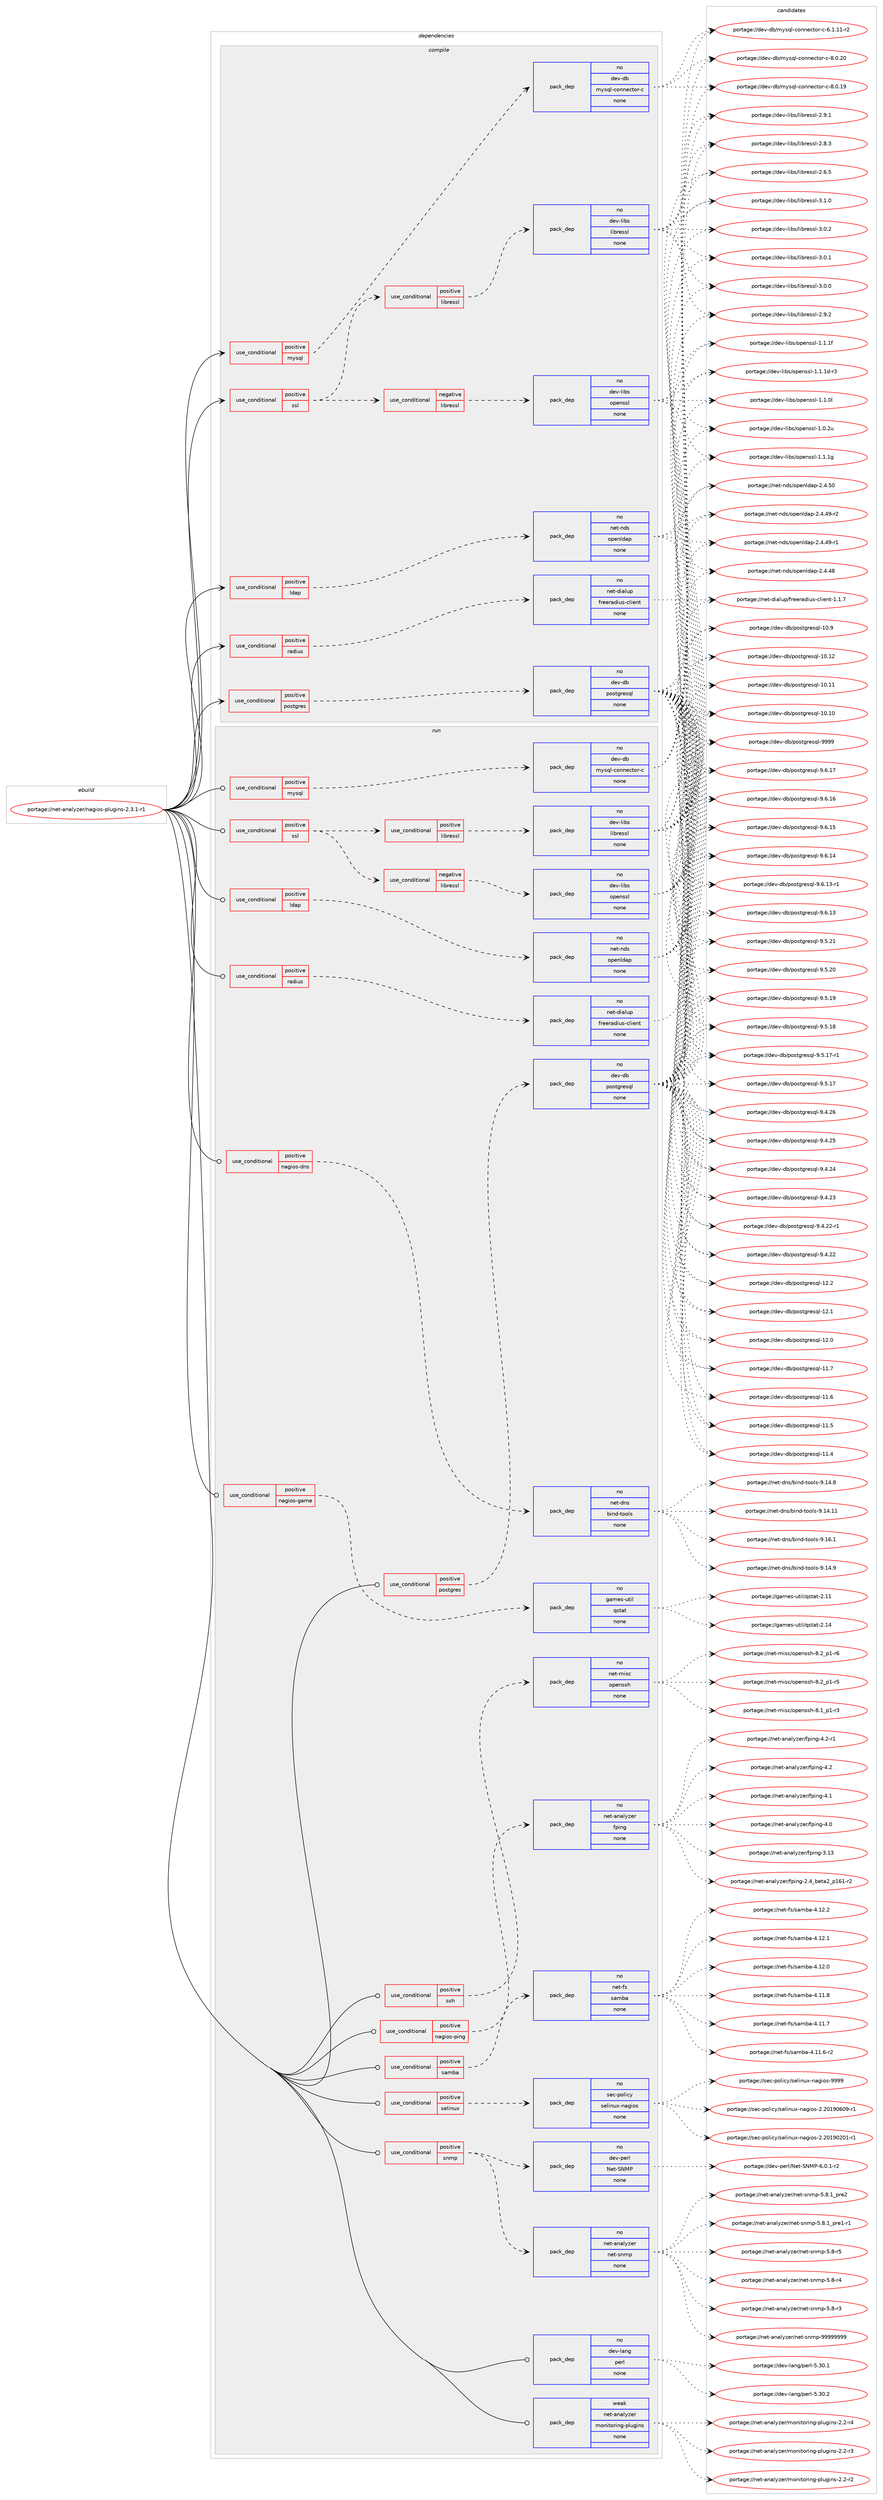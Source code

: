 digraph prolog {

# *************
# Graph options
# *************

newrank=true;
concentrate=true;
compound=true;
graph [rankdir=LR,fontname=Helvetica,fontsize=10,ranksep=1.5];#, ranksep=2.5, nodesep=0.2];
edge  [arrowhead=vee];
node  [fontname=Helvetica,fontsize=10];

# **********
# The ebuild
# **********

subgraph cluster_leftcol {
color=gray;
rank=same;
label=<<i>ebuild</i>>;
id [label="portage://net-analyzer/nagios-plugins-2.3.1-r1", color=red, width=4, href="../net-analyzer/nagios-plugins-2.3.1-r1.svg"];
}

# ****************
# The dependencies
# ****************

subgraph cluster_midcol {
color=gray;
label=<<i>dependencies</i>>;
subgraph cluster_compile {
fillcolor="#eeeeee";
style=filled;
label=<<i>compile</i>>;
subgraph cond1568 {
dependency9592 [label=<<TABLE BORDER="0" CELLBORDER="1" CELLSPACING="0" CELLPADDING="4"><TR><TD ROWSPAN="3" CELLPADDING="10">use_conditional</TD></TR><TR><TD>positive</TD></TR><TR><TD>ldap</TD></TR></TABLE>>, shape=none, color=red];
subgraph pack7906 {
dependency9593 [label=<<TABLE BORDER="0" CELLBORDER="1" CELLSPACING="0" CELLPADDING="4" WIDTH="220"><TR><TD ROWSPAN="6" CELLPADDING="30">pack_dep</TD></TR><TR><TD WIDTH="110">no</TD></TR><TR><TD>net-nds</TD></TR><TR><TD>openldap</TD></TR><TR><TD>none</TD></TR><TR><TD></TD></TR></TABLE>>, shape=none, color=blue];
}
dependency9592:e -> dependency9593:w [weight=20,style="dashed",arrowhead="vee"];
}
id:e -> dependency9592:w [weight=20,style="solid",arrowhead="vee"];
subgraph cond1569 {
dependency9594 [label=<<TABLE BORDER="0" CELLBORDER="1" CELLSPACING="0" CELLPADDING="4"><TR><TD ROWSPAN="3" CELLPADDING="10">use_conditional</TD></TR><TR><TD>positive</TD></TR><TR><TD>mysql</TD></TR></TABLE>>, shape=none, color=red];
subgraph pack7907 {
dependency9595 [label=<<TABLE BORDER="0" CELLBORDER="1" CELLSPACING="0" CELLPADDING="4" WIDTH="220"><TR><TD ROWSPAN="6" CELLPADDING="30">pack_dep</TD></TR><TR><TD WIDTH="110">no</TD></TR><TR><TD>dev-db</TD></TR><TR><TD>mysql-connector-c</TD></TR><TR><TD>none</TD></TR><TR><TD></TD></TR></TABLE>>, shape=none, color=blue];
}
dependency9594:e -> dependency9595:w [weight=20,style="dashed",arrowhead="vee"];
}
id:e -> dependency9594:w [weight=20,style="solid",arrowhead="vee"];
subgraph cond1570 {
dependency9596 [label=<<TABLE BORDER="0" CELLBORDER="1" CELLSPACING="0" CELLPADDING="4"><TR><TD ROWSPAN="3" CELLPADDING="10">use_conditional</TD></TR><TR><TD>positive</TD></TR><TR><TD>postgres</TD></TR></TABLE>>, shape=none, color=red];
subgraph pack7908 {
dependency9597 [label=<<TABLE BORDER="0" CELLBORDER="1" CELLSPACING="0" CELLPADDING="4" WIDTH="220"><TR><TD ROWSPAN="6" CELLPADDING="30">pack_dep</TD></TR><TR><TD WIDTH="110">no</TD></TR><TR><TD>dev-db</TD></TR><TR><TD>postgresql</TD></TR><TR><TD>none</TD></TR><TR><TD></TD></TR></TABLE>>, shape=none, color=blue];
}
dependency9596:e -> dependency9597:w [weight=20,style="dashed",arrowhead="vee"];
}
id:e -> dependency9596:w [weight=20,style="solid",arrowhead="vee"];
subgraph cond1571 {
dependency9598 [label=<<TABLE BORDER="0" CELLBORDER="1" CELLSPACING="0" CELLPADDING="4"><TR><TD ROWSPAN="3" CELLPADDING="10">use_conditional</TD></TR><TR><TD>positive</TD></TR><TR><TD>radius</TD></TR></TABLE>>, shape=none, color=red];
subgraph pack7909 {
dependency9599 [label=<<TABLE BORDER="0" CELLBORDER="1" CELLSPACING="0" CELLPADDING="4" WIDTH="220"><TR><TD ROWSPAN="6" CELLPADDING="30">pack_dep</TD></TR><TR><TD WIDTH="110">no</TD></TR><TR><TD>net-dialup</TD></TR><TR><TD>freeradius-client</TD></TR><TR><TD>none</TD></TR><TR><TD></TD></TR></TABLE>>, shape=none, color=blue];
}
dependency9598:e -> dependency9599:w [weight=20,style="dashed",arrowhead="vee"];
}
id:e -> dependency9598:w [weight=20,style="solid",arrowhead="vee"];
subgraph cond1572 {
dependency9600 [label=<<TABLE BORDER="0" CELLBORDER="1" CELLSPACING="0" CELLPADDING="4"><TR><TD ROWSPAN="3" CELLPADDING="10">use_conditional</TD></TR><TR><TD>positive</TD></TR><TR><TD>ssl</TD></TR></TABLE>>, shape=none, color=red];
subgraph cond1573 {
dependency9601 [label=<<TABLE BORDER="0" CELLBORDER="1" CELLSPACING="0" CELLPADDING="4"><TR><TD ROWSPAN="3" CELLPADDING="10">use_conditional</TD></TR><TR><TD>negative</TD></TR><TR><TD>libressl</TD></TR></TABLE>>, shape=none, color=red];
subgraph pack7910 {
dependency9602 [label=<<TABLE BORDER="0" CELLBORDER="1" CELLSPACING="0" CELLPADDING="4" WIDTH="220"><TR><TD ROWSPAN="6" CELLPADDING="30">pack_dep</TD></TR><TR><TD WIDTH="110">no</TD></TR><TR><TD>dev-libs</TD></TR><TR><TD>openssl</TD></TR><TR><TD>none</TD></TR><TR><TD></TD></TR></TABLE>>, shape=none, color=blue];
}
dependency9601:e -> dependency9602:w [weight=20,style="dashed",arrowhead="vee"];
}
dependency9600:e -> dependency9601:w [weight=20,style="dashed",arrowhead="vee"];
subgraph cond1574 {
dependency9603 [label=<<TABLE BORDER="0" CELLBORDER="1" CELLSPACING="0" CELLPADDING="4"><TR><TD ROWSPAN="3" CELLPADDING="10">use_conditional</TD></TR><TR><TD>positive</TD></TR><TR><TD>libressl</TD></TR></TABLE>>, shape=none, color=red];
subgraph pack7911 {
dependency9604 [label=<<TABLE BORDER="0" CELLBORDER="1" CELLSPACING="0" CELLPADDING="4" WIDTH="220"><TR><TD ROWSPAN="6" CELLPADDING="30">pack_dep</TD></TR><TR><TD WIDTH="110">no</TD></TR><TR><TD>dev-libs</TD></TR><TR><TD>libressl</TD></TR><TR><TD>none</TD></TR><TR><TD></TD></TR></TABLE>>, shape=none, color=blue];
}
dependency9603:e -> dependency9604:w [weight=20,style="dashed",arrowhead="vee"];
}
dependency9600:e -> dependency9603:w [weight=20,style="dashed",arrowhead="vee"];
}
id:e -> dependency9600:w [weight=20,style="solid",arrowhead="vee"];
}
subgraph cluster_compileandrun {
fillcolor="#eeeeee";
style=filled;
label=<<i>compile and run</i>>;
}
subgraph cluster_run {
fillcolor="#eeeeee";
style=filled;
label=<<i>run</i>>;
subgraph cond1575 {
dependency9605 [label=<<TABLE BORDER="0" CELLBORDER="1" CELLSPACING="0" CELLPADDING="4"><TR><TD ROWSPAN="3" CELLPADDING="10">use_conditional</TD></TR><TR><TD>positive</TD></TR><TR><TD>ldap</TD></TR></TABLE>>, shape=none, color=red];
subgraph pack7912 {
dependency9606 [label=<<TABLE BORDER="0" CELLBORDER="1" CELLSPACING="0" CELLPADDING="4" WIDTH="220"><TR><TD ROWSPAN="6" CELLPADDING="30">pack_dep</TD></TR><TR><TD WIDTH="110">no</TD></TR><TR><TD>net-nds</TD></TR><TR><TD>openldap</TD></TR><TR><TD>none</TD></TR><TR><TD></TD></TR></TABLE>>, shape=none, color=blue];
}
dependency9605:e -> dependency9606:w [weight=20,style="dashed",arrowhead="vee"];
}
id:e -> dependency9605:w [weight=20,style="solid",arrowhead="odot"];
subgraph cond1576 {
dependency9607 [label=<<TABLE BORDER="0" CELLBORDER="1" CELLSPACING="0" CELLPADDING="4"><TR><TD ROWSPAN="3" CELLPADDING="10">use_conditional</TD></TR><TR><TD>positive</TD></TR><TR><TD>mysql</TD></TR></TABLE>>, shape=none, color=red];
subgraph pack7913 {
dependency9608 [label=<<TABLE BORDER="0" CELLBORDER="1" CELLSPACING="0" CELLPADDING="4" WIDTH="220"><TR><TD ROWSPAN="6" CELLPADDING="30">pack_dep</TD></TR><TR><TD WIDTH="110">no</TD></TR><TR><TD>dev-db</TD></TR><TR><TD>mysql-connector-c</TD></TR><TR><TD>none</TD></TR><TR><TD></TD></TR></TABLE>>, shape=none, color=blue];
}
dependency9607:e -> dependency9608:w [weight=20,style="dashed",arrowhead="vee"];
}
id:e -> dependency9607:w [weight=20,style="solid",arrowhead="odot"];
subgraph cond1577 {
dependency9609 [label=<<TABLE BORDER="0" CELLBORDER="1" CELLSPACING="0" CELLPADDING="4"><TR><TD ROWSPAN="3" CELLPADDING="10">use_conditional</TD></TR><TR><TD>positive</TD></TR><TR><TD>nagios-dns</TD></TR></TABLE>>, shape=none, color=red];
subgraph pack7914 {
dependency9610 [label=<<TABLE BORDER="0" CELLBORDER="1" CELLSPACING="0" CELLPADDING="4" WIDTH="220"><TR><TD ROWSPAN="6" CELLPADDING="30">pack_dep</TD></TR><TR><TD WIDTH="110">no</TD></TR><TR><TD>net-dns</TD></TR><TR><TD>bind-tools</TD></TR><TR><TD>none</TD></TR><TR><TD></TD></TR></TABLE>>, shape=none, color=blue];
}
dependency9609:e -> dependency9610:w [weight=20,style="dashed",arrowhead="vee"];
}
id:e -> dependency9609:w [weight=20,style="solid",arrowhead="odot"];
subgraph cond1578 {
dependency9611 [label=<<TABLE BORDER="0" CELLBORDER="1" CELLSPACING="0" CELLPADDING="4"><TR><TD ROWSPAN="3" CELLPADDING="10">use_conditional</TD></TR><TR><TD>positive</TD></TR><TR><TD>nagios-game</TD></TR></TABLE>>, shape=none, color=red];
subgraph pack7915 {
dependency9612 [label=<<TABLE BORDER="0" CELLBORDER="1" CELLSPACING="0" CELLPADDING="4" WIDTH="220"><TR><TD ROWSPAN="6" CELLPADDING="30">pack_dep</TD></TR><TR><TD WIDTH="110">no</TD></TR><TR><TD>games-util</TD></TR><TR><TD>qstat</TD></TR><TR><TD>none</TD></TR><TR><TD></TD></TR></TABLE>>, shape=none, color=blue];
}
dependency9611:e -> dependency9612:w [weight=20,style="dashed",arrowhead="vee"];
}
id:e -> dependency9611:w [weight=20,style="solid",arrowhead="odot"];
subgraph cond1579 {
dependency9613 [label=<<TABLE BORDER="0" CELLBORDER="1" CELLSPACING="0" CELLPADDING="4"><TR><TD ROWSPAN="3" CELLPADDING="10">use_conditional</TD></TR><TR><TD>positive</TD></TR><TR><TD>nagios-ping</TD></TR></TABLE>>, shape=none, color=red];
subgraph pack7916 {
dependency9614 [label=<<TABLE BORDER="0" CELLBORDER="1" CELLSPACING="0" CELLPADDING="4" WIDTH="220"><TR><TD ROWSPAN="6" CELLPADDING="30">pack_dep</TD></TR><TR><TD WIDTH="110">no</TD></TR><TR><TD>net-analyzer</TD></TR><TR><TD>fping</TD></TR><TR><TD>none</TD></TR><TR><TD></TD></TR></TABLE>>, shape=none, color=blue];
}
dependency9613:e -> dependency9614:w [weight=20,style="dashed",arrowhead="vee"];
}
id:e -> dependency9613:w [weight=20,style="solid",arrowhead="odot"];
subgraph cond1580 {
dependency9615 [label=<<TABLE BORDER="0" CELLBORDER="1" CELLSPACING="0" CELLPADDING="4"><TR><TD ROWSPAN="3" CELLPADDING="10">use_conditional</TD></TR><TR><TD>positive</TD></TR><TR><TD>postgres</TD></TR></TABLE>>, shape=none, color=red];
subgraph pack7917 {
dependency9616 [label=<<TABLE BORDER="0" CELLBORDER="1" CELLSPACING="0" CELLPADDING="4" WIDTH="220"><TR><TD ROWSPAN="6" CELLPADDING="30">pack_dep</TD></TR><TR><TD WIDTH="110">no</TD></TR><TR><TD>dev-db</TD></TR><TR><TD>postgresql</TD></TR><TR><TD>none</TD></TR><TR><TD></TD></TR></TABLE>>, shape=none, color=blue];
}
dependency9615:e -> dependency9616:w [weight=20,style="dashed",arrowhead="vee"];
}
id:e -> dependency9615:w [weight=20,style="solid",arrowhead="odot"];
subgraph cond1581 {
dependency9617 [label=<<TABLE BORDER="0" CELLBORDER="1" CELLSPACING="0" CELLPADDING="4"><TR><TD ROWSPAN="3" CELLPADDING="10">use_conditional</TD></TR><TR><TD>positive</TD></TR><TR><TD>radius</TD></TR></TABLE>>, shape=none, color=red];
subgraph pack7918 {
dependency9618 [label=<<TABLE BORDER="0" CELLBORDER="1" CELLSPACING="0" CELLPADDING="4" WIDTH="220"><TR><TD ROWSPAN="6" CELLPADDING="30">pack_dep</TD></TR><TR><TD WIDTH="110">no</TD></TR><TR><TD>net-dialup</TD></TR><TR><TD>freeradius-client</TD></TR><TR><TD>none</TD></TR><TR><TD></TD></TR></TABLE>>, shape=none, color=blue];
}
dependency9617:e -> dependency9618:w [weight=20,style="dashed",arrowhead="vee"];
}
id:e -> dependency9617:w [weight=20,style="solid",arrowhead="odot"];
subgraph cond1582 {
dependency9619 [label=<<TABLE BORDER="0" CELLBORDER="1" CELLSPACING="0" CELLPADDING="4"><TR><TD ROWSPAN="3" CELLPADDING="10">use_conditional</TD></TR><TR><TD>positive</TD></TR><TR><TD>samba</TD></TR></TABLE>>, shape=none, color=red];
subgraph pack7919 {
dependency9620 [label=<<TABLE BORDER="0" CELLBORDER="1" CELLSPACING="0" CELLPADDING="4" WIDTH="220"><TR><TD ROWSPAN="6" CELLPADDING="30">pack_dep</TD></TR><TR><TD WIDTH="110">no</TD></TR><TR><TD>net-fs</TD></TR><TR><TD>samba</TD></TR><TR><TD>none</TD></TR><TR><TD></TD></TR></TABLE>>, shape=none, color=blue];
}
dependency9619:e -> dependency9620:w [weight=20,style="dashed",arrowhead="vee"];
}
id:e -> dependency9619:w [weight=20,style="solid",arrowhead="odot"];
subgraph cond1583 {
dependency9621 [label=<<TABLE BORDER="0" CELLBORDER="1" CELLSPACING="0" CELLPADDING="4"><TR><TD ROWSPAN="3" CELLPADDING="10">use_conditional</TD></TR><TR><TD>positive</TD></TR><TR><TD>selinux</TD></TR></TABLE>>, shape=none, color=red];
subgraph pack7920 {
dependency9622 [label=<<TABLE BORDER="0" CELLBORDER="1" CELLSPACING="0" CELLPADDING="4" WIDTH="220"><TR><TD ROWSPAN="6" CELLPADDING="30">pack_dep</TD></TR><TR><TD WIDTH="110">no</TD></TR><TR><TD>sec-policy</TD></TR><TR><TD>selinux-nagios</TD></TR><TR><TD>none</TD></TR><TR><TD></TD></TR></TABLE>>, shape=none, color=blue];
}
dependency9621:e -> dependency9622:w [weight=20,style="dashed",arrowhead="vee"];
}
id:e -> dependency9621:w [weight=20,style="solid",arrowhead="odot"];
subgraph cond1584 {
dependency9623 [label=<<TABLE BORDER="0" CELLBORDER="1" CELLSPACING="0" CELLPADDING="4"><TR><TD ROWSPAN="3" CELLPADDING="10">use_conditional</TD></TR><TR><TD>positive</TD></TR><TR><TD>snmp</TD></TR></TABLE>>, shape=none, color=red];
subgraph pack7921 {
dependency9624 [label=<<TABLE BORDER="0" CELLBORDER="1" CELLSPACING="0" CELLPADDING="4" WIDTH="220"><TR><TD ROWSPAN="6" CELLPADDING="30">pack_dep</TD></TR><TR><TD WIDTH="110">no</TD></TR><TR><TD>dev-perl</TD></TR><TR><TD>Net-SNMP</TD></TR><TR><TD>none</TD></TR><TR><TD></TD></TR></TABLE>>, shape=none, color=blue];
}
dependency9623:e -> dependency9624:w [weight=20,style="dashed",arrowhead="vee"];
subgraph pack7922 {
dependency9625 [label=<<TABLE BORDER="0" CELLBORDER="1" CELLSPACING="0" CELLPADDING="4" WIDTH="220"><TR><TD ROWSPAN="6" CELLPADDING="30">pack_dep</TD></TR><TR><TD WIDTH="110">no</TD></TR><TR><TD>net-analyzer</TD></TR><TR><TD>net-snmp</TD></TR><TR><TD>none</TD></TR><TR><TD></TD></TR></TABLE>>, shape=none, color=blue];
}
dependency9623:e -> dependency9625:w [weight=20,style="dashed",arrowhead="vee"];
}
id:e -> dependency9623:w [weight=20,style="solid",arrowhead="odot"];
subgraph cond1585 {
dependency9626 [label=<<TABLE BORDER="0" CELLBORDER="1" CELLSPACING="0" CELLPADDING="4"><TR><TD ROWSPAN="3" CELLPADDING="10">use_conditional</TD></TR><TR><TD>positive</TD></TR><TR><TD>ssh</TD></TR></TABLE>>, shape=none, color=red];
subgraph pack7923 {
dependency9627 [label=<<TABLE BORDER="0" CELLBORDER="1" CELLSPACING="0" CELLPADDING="4" WIDTH="220"><TR><TD ROWSPAN="6" CELLPADDING="30">pack_dep</TD></TR><TR><TD WIDTH="110">no</TD></TR><TR><TD>net-misc</TD></TR><TR><TD>openssh</TD></TR><TR><TD>none</TD></TR><TR><TD></TD></TR></TABLE>>, shape=none, color=blue];
}
dependency9626:e -> dependency9627:w [weight=20,style="dashed",arrowhead="vee"];
}
id:e -> dependency9626:w [weight=20,style="solid",arrowhead="odot"];
subgraph cond1586 {
dependency9628 [label=<<TABLE BORDER="0" CELLBORDER="1" CELLSPACING="0" CELLPADDING="4"><TR><TD ROWSPAN="3" CELLPADDING="10">use_conditional</TD></TR><TR><TD>positive</TD></TR><TR><TD>ssl</TD></TR></TABLE>>, shape=none, color=red];
subgraph cond1587 {
dependency9629 [label=<<TABLE BORDER="0" CELLBORDER="1" CELLSPACING="0" CELLPADDING="4"><TR><TD ROWSPAN="3" CELLPADDING="10">use_conditional</TD></TR><TR><TD>negative</TD></TR><TR><TD>libressl</TD></TR></TABLE>>, shape=none, color=red];
subgraph pack7924 {
dependency9630 [label=<<TABLE BORDER="0" CELLBORDER="1" CELLSPACING="0" CELLPADDING="4" WIDTH="220"><TR><TD ROWSPAN="6" CELLPADDING="30">pack_dep</TD></TR><TR><TD WIDTH="110">no</TD></TR><TR><TD>dev-libs</TD></TR><TR><TD>openssl</TD></TR><TR><TD>none</TD></TR><TR><TD></TD></TR></TABLE>>, shape=none, color=blue];
}
dependency9629:e -> dependency9630:w [weight=20,style="dashed",arrowhead="vee"];
}
dependency9628:e -> dependency9629:w [weight=20,style="dashed",arrowhead="vee"];
subgraph cond1588 {
dependency9631 [label=<<TABLE BORDER="0" CELLBORDER="1" CELLSPACING="0" CELLPADDING="4"><TR><TD ROWSPAN="3" CELLPADDING="10">use_conditional</TD></TR><TR><TD>positive</TD></TR><TR><TD>libressl</TD></TR></TABLE>>, shape=none, color=red];
subgraph pack7925 {
dependency9632 [label=<<TABLE BORDER="0" CELLBORDER="1" CELLSPACING="0" CELLPADDING="4" WIDTH="220"><TR><TD ROWSPAN="6" CELLPADDING="30">pack_dep</TD></TR><TR><TD WIDTH="110">no</TD></TR><TR><TD>dev-libs</TD></TR><TR><TD>libressl</TD></TR><TR><TD>none</TD></TR><TR><TD></TD></TR></TABLE>>, shape=none, color=blue];
}
dependency9631:e -> dependency9632:w [weight=20,style="dashed",arrowhead="vee"];
}
dependency9628:e -> dependency9631:w [weight=20,style="dashed",arrowhead="vee"];
}
id:e -> dependency9628:w [weight=20,style="solid",arrowhead="odot"];
subgraph pack7926 {
dependency9633 [label=<<TABLE BORDER="0" CELLBORDER="1" CELLSPACING="0" CELLPADDING="4" WIDTH="220"><TR><TD ROWSPAN="6" CELLPADDING="30">pack_dep</TD></TR><TR><TD WIDTH="110">no</TD></TR><TR><TD>dev-lang</TD></TR><TR><TD>perl</TD></TR><TR><TD>none</TD></TR><TR><TD></TD></TR></TABLE>>, shape=none, color=blue];
}
id:e -> dependency9633:w [weight=20,style="solid",arrowhead="odot"];
subgraph pack7927 {
dependency9634 [label=<<TABLE BORDER="0" CELLBORDER="1" CELLSPACING="0" CELLPADDING="4" WIDTH="220"><TR><TD ROWSPAN="6" CELLPADDING="30">pack_dep</TD></TR><TR><TD WIDTH="110">weak</TD></TR><TR><TD>net-analyzer</TD></TR><TR><TD>monitoring-plugins</TD></TR><TR><TD>none</TD></TR><TR><TD></TD></TR></TABLE>>, shape=none, color=blue];
}
id:e -> dependency9634:w [weight=20,style="solid",arrowhead="odot"];
}
}

# **************
# The candidates
# **************

subgraph cluster_choices {
rank=same;
color=gray;
label=<<i>candidates</i>>;

subgraph choice7906 {
color=black;
nodesep=1;
choice11010111645110100115471111121011101081009711245504652465348 [label="portage://net-nds/openldap-2.4.50", color=red, width=4,href="../net-nds/openldap-2.4.50.svg"];
choice110101116451101001154711111210111010810097112455046524652574511450 [label="portage://net-nds/openldap-2.4.49-r2", color=red, width=4,href="../net-nds/openldap-2.4.49-r2.svg"];
choice110101116451101001154711111210111010810097112455046524652574511449 [label="portage://net-nds/openldap-2.4.49-r1", color=red, width=4,href="../net-nds/openldap-2.4.49-r1.svg"];
choice11010111645110100115471111121011101081009711245504652465256 [label="portage://net-nds/openldap-2.4.48", color=red, width=4,href="../net-nds/openldap-2.4.48.svg"];
dependency9593:e -> choice11010111645110100115471111121011101081009711245504652465348:w [style=dotted,weight="100"];
dependency9593:e -> choice110101116451101001154711111210111010810097112455046524652574511450:w [style=dotted,weight="100"];
dependency9593:e -> choice110101116451101001154711111210111010810097112455046524652574511449:w [style=dotted,weight="100"];
dependency9593:e -> choice11010111645110100115471111121011101081009711245504652465256:w [style=dotted,weight="100"];
}
subgraph choice7907 {
color=black;
nodesep=1;
choice100101118451009847109121115113108459911111011010199116111114459945564648465048 [label="portage://dev-db/mysql-connector-c-8.0.20", color=red, width=4,href="../dev-db/mysql-connector-c-8.0.20.svg"];
choice100101118451009847109121115113108459911111011010199116111114459945564648464957 [label="portage://dev-db/mysql-connector-c-8.0.19", color=red, width=4,href="../dev-db/mysql-connector-c-8.0.19.svg"];
choice1001011184510098471091211151131084599111110110101991161111144599455446494649494511450 [label="portage://dev-db/mysql-connector-c-6.1.11-r2", color=red, width=4,href="../dev-db/mysql-connector-c-6.1.11-r2.svg"];
dependency9595:e -> choice100101118451009847109121115113108459911111011010199116111114459945564648465048:w [style=dotted,weight="100"];
dependency9595:e -> choice100101118451009847109121115113108459911111011010199116111114459945564648464957:w [style=dotted,weight="100"];
dependency9595:e -> choice1001011184510098471091211151131084599111110110101991161111144599455446494649494511450:w [style=dotted,weight="100"];
}
subgraph choice7908 {
color=black;
nodesep=1;
choice1001011184510098471121111151161031141011151131084557575757 [label="portage://dev-db/postgresql-9999", color=red, width=4,href="../dev-db/postgresql-9999.svg"];
choice10010111845100984711211111511610311410111511310845574654464955 [label="portage://dev-db/postgresql-9.6.17", color=red, width=4,href="../dev-db/postgresql-9.6.17.svg"];
choice10010111845100984711211111511610311410111511310845574654464954 [label="portage://dev-db/postgresql-9.6.16", color=red, width=4,href="../dev-db/postgresql-9.6.16.svg"];
choice10010111845100984711211111511610311410111511310845574654464953 [label="portage://dev-db/postgresql-9.6.15", color=red, width=4,href="../dev-db/postgresql-9.6.15.svg"];
choice10010111845100984711211111511610311410111511310845574654464952 [label="portage://dev-db/postgresql-9.6.14", color=red, width=4,href="../dev-db/postgresql-9.6.14.svg"];
choice100101118451009847112111115116103114101115113108455746544649514511449 [label="portage://dev-db/postgresql-9.6.13-r1", color=red, width=4,href="../dev-db/postgresql-9.6.13-r1.svg"];
choice10010111845100984711211111511610311410111511310845574654464951 [label="portage://dev-db/postgresql-9.6.13", color=red, width=4,href="../dev-db/postgresql-9.6.13.svg"];
choice10010111845100984711211111511610311410111511310845574653465049 [label="portage://dev-db/postgresql-9.5.21", color=red, width=4,href="../dev-db/postgresql-9.5.21.svg"];
choice10010111845100984711211111511610311410111511310845574653465048 [label="portage://dev-db/postgresql-9.5.20", color=red, width=4,href="../dev-db/postgresql-9.5.20.svg"];
choice10010111845100984711211111511610311410111511310845574653464957 [label="portage://dev-db/postgresql-9.5.19", color=red, width=4,href="../dev-db/postgresql-9.5.19.svg"];
choice10010111845100984711211111511610311410111511310845574653464956 [label="portage://dev-db/postgresql-9.5.18", color=red, width=4,href="../dev-db/postgresql-9.5.18.svg"];
choice100101118451009847112111115116103114101115113108455746534649554511449 [label="portage://dev-db/postgresql-9.5.17-r1", color=red, width=4,href="../dev-db/postgresql-9.5.17-r1.svg"];
choice10010111845100984711211111511610311410111511310845574653464955 [label="portage://dev-db/postgresql-9.5.17", color=red, width=4,href="../dev-db/postgresql-9.5.17.svg"];
choice10010111845100984711211111511610311410111511310845574652465054 [label="portage://dev-db/postgresql-9.4.26", color=red, width=4,href="../dev-db/postgresql-9.4.26.svg"];
choice10010111845100984711211111511610311410111511310845574652465053 [label="portage://dev-db/postgresql-9.4.25", color=red, width=4,href="../dev-db/postgresql-9.4.25.svg"];
choice10010111845100984711211111511610311410111511310845574652465052 [label="portage://dev-db/postgresql-9.4.24", color=red, width=4,href="../dev-db/postgresql-9.4.24.svg"];
choice10010111845100984711211111511610311410111511310845574652465051 [label="portage://dev-db/postgresql-9.4.23", color=red, width=4,href="../dev-db/postgresql-9.4.23.svg"];
choice100101118451009847112111115116103114101115113108455746524650504511449 [label="portage://dev-db/postgresql-9.4.22-r1", color=red, width=4,href="../dev-db/postgresql-9.4.22-r1.svg"];
choice10010111845100984711211111511610311410111511310845574652465050 [label="portage://dev-db/postgresql-9.4.22", color=red, width=4,href="../dev-db/postgresql-9.4.22.svg"];
choice1001011184510098471121111151161031141011151131084549504650 [label="portage://dev-db/postgresql-12.2", color=red, width=4,href="../dev-db/postgresql-12.2.svg"];
choice1001011184510098471121111151161031141011151131084549504649 [label="portage://dev-db/postgresql-12.1", color=red, width=4,href="../dev-db/postgresql-12.1.svg"];
choice1001011184510098471121111151161031141011151131084549504648 [label="portage://dev-db/postgresql-12.0", color=red, width=4,href="../dev-db/postgresql-12.0.svg"];
choice1001011184510098471121111151161031141011151131084549494655 [label="portage://dev-db/postgresql-11.7", color=red, width=4,href="../dev-db/postgresql-11.7.svg"];
choice1001011184510098471121111151161031141011151131084549494654 [label="portage://dev-db/postgresql-11.6", color=red, width=4,href="../dev-db/postgresql-11.6.svg"];
choice1001011184510098471121111151161031141011151131084549494653 [label="portage://dev-db/postgresql-11.5", color=red, width=4,href="../dev-db/postgresql-11.5.svg"];
choice1001011184510098471121111151161031141011151131084549494652 [label="portage://dev-db/postgresql-11.4", color=red, width=4,href="../dev-db/postgresql-11.4.svg"];
choice1001011184510098471121111151161031141011151131084549484657 [label="portage://dev-db/postgresql-10.9", color=red, width=4,href="../dev-db/postgresql-10.9.svg"];
choice100101118451009847112111115116103114101115113108454948464950 [label="portage://dev-db/postgresql-10.12", color=red, width=4,href="../dev-db/postgresql-10.12.svg"];
choice100101118451009847112111115116103114101115113108454948464949 [label="portage://dev-db/postgresql-10.11", color=red, width=4,href="../dev-db/postgresql-10.11.svg"];
choice100101118451009847112111115116103114101115113108454948464948 [label="portage://dev-db/postgresql-10.10", color=red, width=4,href="../dev-db/postgresql-10.10.svg"];
dependency9597:e -> choice1001011184510098471121111151161031141011151131084557575757:w [style=dotted,weight="100"];
dependency9597:e -> choice10010111845100984711211111511610311410111511310845574654464955:w [style=dotted,weight="100"];
dependency9597:e -> choice10010111845100984711211111511610311410111511310845574654464954:w [style=dotted,weight="100"];
dependency9597:e -> choice10010111845100984711211111511610311410111511310845574654464953:w [style=dotted,weight="100"];
dependency9597:e -> choice10010111845100984711211111511610311410111511310845574654464952:w [style=dotted,weight="100"];
dependency9597:e -> choice100101118451009847112111115116103114101115113108455746544649514511449:w [style=dotted,weight="100"];
dependency9597:e -> choice10010111845100984711211111511610311410111511310845574654464951:w [style=dotted,weight="100"];
dependency9597:e -> choice10010111845100984711211111511610311410111511310845574653465049:w [style=dotted,weight="100"];
dependency9597:e -> choice10010111845100984711211111511610311410111511310845574653465048:w [style=dotted,weight="100"];
dependency9597:e -> choice10010111845100984711211111511610311410111511310845574653464957:w [style=dotted,weight="100"];
dependency9597:e -> choice10010111845100984711211111511610311410111511310845574653464956:w [style=dotted,weight="100"];
dependency9597:e -> choice100101118451009847112111115116103114101115113108455746534649554511449:w [style=dotted,weight="100"];
dependency9597:e -> choice10010111845100984711211111511610311410111511310845574653464955:w [style=dotted,weight="100"];
dependency9597:e -> choice10010111845100984711211111511610311410111511310845574652465054:w [style=dotted,weight="100"];
dependency9597:e -> choice10010111845100984711211111511610311410111511310845574652465053:w [style=dotted,weight="100"];
dependency9597:e -> choice10010111845100984711211111511610311410111511310845574652465052:w [style=dotted,weight="100"];
dependency9597:e -> choice10010111845100984711211111511610311410111511310845574652465051:w [style=dotted,weight="100"];
dependency9597:e -> choice100101118451009847112111115116103114101115113108455746524650504511449:w [style=dotted,weight="100"];
dependency9597:e -> choice10010111845100984711211111511610311410111511310845574652465050:w [style=dotted,weight="100"];
dependency9597:e -> choice1001011184510098471121111151161031141011151131084549504650:w [style=dotted,weight="100"];
dependency9597:e -> choice1001011184510098471121111151161031141011151131084549504649:w [style=dotted,weight="100"];
dependency9597:e -> choice1001011184510098471121111151161031141011151131084549504648:w [style=dotted,weight="100"];
dependency9597:e -> choice1001011184510098471121111151161031141011151131084549494655:w [style=dotted,weight="100"];
dependency9597:e -> choice1001011184510098471121111151161031141011151131084549494654:w [style=dotted,weight="100"];
dependency9597:e -> choice1001011184510098471121111151161031141011151131084549494653:w [style=dotted,weight="100"];
dependency9597:e -> choice1001011184510098471121111151161031141011151131084549494652:w [style=dotted,weight="100"];
dependency9597:e -> choice1001011184510098471121111151161031141011151131084549484657:w [style=dotted,weight="100"];
dependency9597:e -> choice100101118451009847112111115116103114101115113108454948464950:w [style=dotted,weight="100"];
dependency9597:e -> choice100101118451009847112111115116103114101115113108454948464949:w [style=dotted,weight="100"];
dependency9597:e -> choice100101118451009847112111115116103114101115113108454948464948:w [style=dotted,weight="100"];
}
subgraph choice7909 {
color=black;
nodesep=1;
choice110101116451001059710811711247102114101101114971001051171154599108105101110116454946494655 [label="portage://net-dialup/freeradius-client-1.1.7", color=red, width=4,href="../net-dialup/freeradius-client-1.1.7.svg"];
dependency9599:e -> choice110101116451001059710811711247102114101101114971001051171154599108105101110116454946494655:w [style=dotted,weight="100"];
}
subgraph choice7910 {
color=black;
nodesep=1;
choice100101118451081059811547111112101110115115108454946494649103 [label="portage://dev-libs/openssl-1.1.1g", color=red, width=4,href="../dev-libs/openssl-1.1.1g.svg"];
choice100101118451081059811547111112101110115115108454946494649102 [label="portage://dev-libs/openssl-1.1.1f", color=red, width=4,href="../dev-libs/openssl-1.1.1f.svg"];
choice1001011184510810598115471111121011101151151084549464946491004511451 [label="portage://dev-libs/openssl-1.1.1d-r3", color=red, width=4,href="../dev-libs/openssl-1.1.1d-r3.svg"];
choice100101118451081059811547111112101110115115108454946494648108 [label="portage://dev-libs/openssl-1.1.0l", color=red, width=4,href="../dev-libs/openssl-1.1.0l.svg"];
choice100101118451081059811547111112101110115115108454946484650117 [label="portage://dev-libs/openssl-1.0.2u", color=red, width=4,href="../dev-libs/openssl-1.0.2u.svg"];
dependency9602:e -> choice100101118451081059811547111112101110115115108454946494649103:w [style=dotted,weight="100"];
dependency9602:e -> choice100101118451081059811547111112101110115115108454946494649102:w [style=dotted,weight="100"];
dependency9602:e -> choice1001011184510810598115471111121011101151151084549464946491004511451:w [style=dotted,weight="100"];
dependency9602:e -> choice100101118451081059811547111112101110115115108454946494648108:w [style=dotted,weight="100"];
dependency9602:e -> choice100101118451081059811547111112101110115115108454946484650117:w [style=dotted,weight="100"];
}
subgraph choice7911 {
color=black;
nodesep=1;
choice10010111845108105981154710810598114101115115108455146494648 [label="portage://dev-libs/libressl-3.1.0", color=red, width=4,href="../dev-libs/libressl-3.1.0.svg"];
choice10010111845108105981154710810598114101115115108455146484650 [label="portage://dev-libs/libressl-3.0.2", color=red, width=4,href="../dev-libs/libressl-3.0.2.svg"];
choice10010111845108105981154710810598114101115115108455146484649 [label="portage://dev-libs/libressl-3.0.1", color=red, width=4,href="../dev-libs/libressl-3.0.1.svg"];
choice10010111845108105981154710810598114101115115108455146484648 [label="portage://dev-libs/libressl-3.0.0", color=red, width=4,href="../dev-libs/libressl-3.0.0.svg"];
choice10010111845108105981154710810598114101115115108455046574650 [label="portage://dev-libs/libressl-2.9.2", color=red, width=4,href="../dev-libs/libressl-2.9.2.svg"];
choice10010111845108105981154710810598114101115115108455046574649 [label="portage://dev-libs/libressl-2.9.1", color=red, width=4,href="../dev-libs/libressl-2.9.1.svg"];
choice10010111845108105981154710810598114101115115108455046564651 [label="portage://dev-libs/libressl-2.8.3", color=red, width=4,href="../dev-libs/libressl-2.8.3.svg"];
choice10010111845108105981154710810598114101115115108455046544653 [label="portage://dev-libs/libressl-2.6.5", color=red, width=4,href="../dev-libs/libressl-2.6.5.svg"];
dependency9604:e -> choice10010111845108105981154710810598114101115115108455146494648:w [style=dotted,weight="100"];
dependency9604:e -> choice10010111845108105981154710810598114101115115108455146484650:w [style=dotted,weight="100"];
dependency9604:e -> choice10010111845108105981154710810598114101115115108455146484649:w [style=dotted,weight="100"];
dependency9604:e -> choice10010111845108105981154710810598114101115115108455146484648:w [style=dotted,weight="100"];
dependency9604:e -> choice10010111845108105981154710810598114101115115108455046574650:w [style=dotted,weight="100"];
dependency9604:e -> choice10010111845108105981154710810598114101115115108455046574649:w [style=dotted,weight="100"];
dependency9604:e -> choice10010111845108105981154710810598114101115115108455046564651:w [style=dotted,weight="100"];
dependency9604:e -> choice10010111845108105981154710810598114101115115108455046544653:w [style=dotted,weight="100"];
}
subgraph choice7912 {
color=black;
nodesep=1;
choice11010111645110100115471111121011101081009711245504652465348 [label="portage://net-nds/openldap-2.4.50", color=red, width=4,href="../net-nds/openldap-2.4.50.svg"];
choice110101116451101001154711111210111010810097112455046524652574511450 [label="portage://net-nds/openldap-2.4.49-r2", color=red, width=4,href="../net-nds/openldap-2.4.49-r2.svg"];
choice110101116451101001154711111210111010810097112455046524652574511449 [label="portage://net-nds/openldap-2.4.49-r1", color=red, width=4,href="../net-nds/openldap-2.4.49-r1.svg"];
choice11010111645110100115471111121011101081009711245504652465256 [label="portage://net-nds/openldap-2.4.48", color=red, width=4,href="../net-nds/openldap-2.4.48.svg"];
dependency9606:e -> choice11010111645110100115471111121011101081009711245504652465348:w [style=dotted,weight="100"];
dependency9606:e -> choice110101116451101001154711111210111010810097112455046524652574511450:w [style=dotted,weight="100"];
dependency9606:e -> choice110101116451101001154711111210111010810097112455046524652574511449:w [style=dotted,weight="100"];
dependency9606:e -> choice11010111645110100115471111121011101081009711245504652465256:w [style=dotted,weight="100"];
}
subgraph choice7913 {
color=black;
nodesep=1;
choice100101118451009847109121115113108459911111011010199116111114459945564648465048 [label="portage://dev-db/mysql-connector-c-8.0.20", color=red, width=4,href="../dev-db/mysql-connector-c-8.0.20.svg"];
choice100101118451009847109121115113108459911111011010199116111114459945564648464957 [label="portage://dev-db/mysql-connector-c-8.0.19", color=red, width=4,href="../dev-db/mysql-connector-c-8.0.19.svg"];
choice1001011184510098471091211151131084599111110110101991161111144599455446494649494511450 [label="portage://dev-db/mysql-connector-c-6.1.11-r2", color=red, width=4,href="../dev-db/mysql-connector-c-6.1.11-r2.svg"];
dependency9608:e -> choice100101118451009847109121115113108459911111011010199116111114459945564648465048:w [style=dotted,weight="100"];
dependency9608:e -> choice100101118451009847109121115113108459911111011010199116111114459945564648464957:w [style=dotted,weight="100"];
dependency9608:e -> choice1001011184510098471091211151131084599111110110101991161111144599455446494649494511450:w [style=dotted,weight="100"];
}
subgraph choice7914 {
color=black;
nodesep=1;
choice1101011164510011011547981051101004511611111110811545574649544649 [label="portage://net-dns/bind-tools-9.16.1", color=red, width=4,href="../net-dns/bind-tools-9.16.1.svg"];
choice1101011164510011011547981051101004511611111110811545574649524657 [label="portage://net-dns/bind-tools-9.14.9", color=red, width=4,href="../net-dns/bind-tools-9.14.9.svg"];
choice1101011164510011011547981051101004511611111110811545574649524656 [label="portage://net-dns/bind-tools-9.14.8", color=red, width=4,href="../net-dns/bind-tools-9.14.8.svg"];
choice110101116451001101154798105110100451161111111081154557464952464949 [label="portage://net-dns/bind-tools-9.14.11", color=red, width=4,href="../net-dns/bind-tools-9.14.11.svg"];
dependency9610:e -> choice1101011164510011011547981051101004511611111110811545574649544649:w [style=dotted,weight="100"];
dependency9610:e -> choice1101011164510011011547981051101004511611111110811545574649524657:w [style=dotted,weight="100"];
dependency9610:e -> choice1101011164510011011547981051101004511611111110811545574649524656:w [style=dotted,weight="100"];
dependency9610:e -> choice110101116451001101154798105110100451161111111081154557464952464949:w [style=dotted,weight="100"];
}
subgraph choice7915 {
color=black;
nodesep=1;
choice103971091011154511711610510847113115116971164550464952 [label="portage://games-util/qstat-2.14", color=red, width=4,href="../games-util/qstat-2.14.svg"];
choice103971091011154511711610510847113115116971164550464949 [label="portage://games-util/qstat-2.11", color=red, width=4,href="../games-util/qstat-2.11.svg"];
dependency9612:e -> choice103971091011154511711610510847113115116971164550464952:w [style=dotted,weight="100"];
dependency9612:e -> choice103971091011154511711610510847113115116971164550464949:w [style=dotted,weight="100"];
}
subgraph choice7916 {
color=black;
nodesep=1;
choice11010111645971109710812112210111447102112105110103455246504511449 [label="portage://net-analyzer/fping-4.2-r1", color=red, width=4,href="../net-analyzer/fping-4.2-r1.svg"];
choice1101011164597110971081211221011144710211210511010345524650 [label="portage://net-analyzer/fping-4.2", color=red, width=4,href="../net-analyzer/fping-4.2.svg"];
choice1101011164597110971081211221011144710211210511010345524649 [label="portage://net-analyzer/fping-4.1", color=red, width=4,href="../net-analyzer/fping-4.1.svg"];
choice1101011164597110971081211221011144710211210511010345524648 [label="portage://net-analyzer/fping-4.0", color=red, width=4,href="../net-analyzer/fping-4.0.svg"];
choice110101116459711097108121122101114471021121051101034551464951 [label="portage://net-analyzer/fping-3.13", color=red, width=4,href="../net-analyzer/fping-3.13.svg"];
choice110101116459711097108121122101114471021121051101034550465295981011169750951124954494511450 [label="portage://net-analyzer/fping-2.4_beta2_p161-r2", color=red, width=4,href="../net-analyzer/fping-2.4_beta2_p161-r2.svg"];
dependency9614:e -> choice11010111645971109710812112210111447102112105110103455246504511449:w [style=dotted,weight="100"];
dependency9614:e -> choice1101011164597110971081211221011144710211210511010345524650:w [style=dotted,weight="100"];
dependency9614:e -> choice1101011164597110971081211221011144710211210511010345524649:w [style=dotted,weight="100"];
dependency9614:e -> choice1101011164597110971081211221011144710211210511010345524648:w [style=dotted,weight="100"];
dependency9614:e -> choice110101116459711097108121122101114471021121051101034551464951:w [style=dotted,weight="100"];
dependency9614:e -> choice110101116459711097108121122101114471021121051101034550465295981011169750951124954494511450:w [style=dotted,weight="100"];
}
subgraph choice7917 {
color=black;
nodesep=1;
choice1001011184510098471121111151161031141011151131084557575757 [label="portage://dev-db/postgresql-9999", color=red, width=4,href="../dev-db/postgresql-9999.svg"];
choice10010111845100984711211111511610311410111511310845574654464955 [label="portage://dev-db/postgresql-9.6.17", color=red, width=4,href="../dev-db/postgresql-9.6.17.svg"];
choice10010111845100984711211111511610311410111511310845574654464954 [label="portage://dev-db/postgresql-9.6.16", color=red, width=4,href="../dev-db/postgresql-9.6.16.svg"];
choice10010111845100984711211111511610311410111511310845574654464953 [label="portage://dev-db/postgresql-9.6.15", color=red, width=4,href="../dev-db/postgresql-9.6.15.svg"];
choice10010111845100984711211111511610311410111511310845574654464952 [label="portage://dev-db/postgresql-9.6.14", color=red, width=4,href="../dev-db/postgresql-9.6.14.svg"];
choice100101118451009847112111115116103114101115113108455746544649514511449 [label="portage://dev-db/postgresql-9.6.13-r1", color=red, width=4,href="../dev-db/postgresql-9.6.13-r1.svg"];
choice10010111845100984711211111511610311410111511310845574654464951 [label="portage://dev-db/postgresql-9.6.13", color=red, width=4,href="../dev-db/postgresql-9.6.13.svg"];
choice10010111845100984711211111511610311410111511310845574653465049 [label="portage://dev-db/postgresql-9.5.21", color=red, width=4,href="../dev-db/postgresql-9.5.21.svg"];
choice10010111845100984711211111511610311410111511310845574653465048 [label="portage://dev-db/postgresql-9.5.20", color=red, width=4,href="../dev-db/postgresql-9.5.20.svg"];
choice10010111845100984711211111511610311410111511310845574653464957 [label="portage://dev-db/postgresql-9.5.19", color=red, width=4,href="../dev-db/postgresql-9.5.19.svg"];
choice10010111845100984711211111511610311410111511310845574653464956 [label="portage://dev-db/postgresql-9.5.18", color=red, width=4,href="../dev-db/postgresql-9.5.18.svg"];
choice100101118451009847112111115116103114101115113108455746534649554511449 [label="portage://dev-db/postgresql-9.5.17-r1", color=red, width=4,href="../dev-db/postgresql-9.5.17-r1.svg"];
choice10010111845100984711211111511610311410111511310845574653464955 [label="portage://dev-db/postgresql-9.5.17", color=red, width=4,href="../dev-db/postgresql-9.5.17.svg"];
choice10010111845100984711211111511610311410111511310845574652465054 [label="portage://dev-db/postgresql-9.4.26", color=red, width=4,href="../dev-db/postgresql-9.4.26.svg"];
choice10010111845100984711211111511610311410111511310845574652465053 [label="portage://dev-db/postgresql-9.4.25", color=red, width=4,href="../dev-db/postgresql-9.4.25.svg"];
choice10010111845100984711211111511610311410111511310845574652465052 [label="portage://dev-db/postgresql-9.4.24", color=red, width=4,href="../dev-db/postgresql-9.4.24.svg"];
choice10010111845100984711211111511610311410111511310845574652465051 [label="portage://dev-db/postgresql-9.4.23", color=red, width=4,href="../dev-db/postgresql-9.4.23.svg"];
choice100101118451009847112111115116103114101115113108455746524650504511449 [label="portage://dev-db/postgresql-9.4.22-r1", color=red, width=4,href="../dev-db/postgresql-9.4.22-r1.svg"];
choice10010111845100984711211111511610311410111511310845574652465050 [label="portage://dev-db/postgresql-9.4.22", color=red, width=4,href="../dev-db/postgresql-9.4.22.svg"];
choice1001011184510098471121111151161031141011151131084549504650 [label="portage://dev-db/postgresql-12.2", color=red, width=4,href="../dev-db/postgresql-12.2.svg"];
choice1001011184510098471121111151161031141011151131084549504649 [label="portage://dev-db/postgresql-12.1", color=red, width=4,href="../dev-db/postgresql-12.1.svg"];
choice1001011184510098471121111151161031141011151131084549504648 [label="portage://dev-db/postgresql-12.0", color=red, width=4,href="../dev-db/postgresql-12.0.svg"];
choice1001011184510098471121111151161031141011151131084549494655 [label="portage://dev-db/postgresql-11.7", color=red, width=4,href="../dev-db/postgresql-11.7.svg"];
choice1001011184510098471121111151161031141011151131084549494654 [label="portage://dev-db/postgresql-11.6", color=red, width=4,href="../dev-db/postgresql-11.6.svg"];
choice1001011184510098471121111151161031141011151131084549494653 [label="portage://dev-db/postgresql-11.5", color=red, width=4,href="../dev-db/postgresql-11.5.svg"];
choice1001011184510098471121111151161031141011151131084549494652 [label="portage://dev-db/postgresql-11.4", color=red, width=4,href="../dev-db/postgresql-11.4.svg"];
choice1001011184510098471121111151161031141011151131084549484657 [label="portage://dev-db/postgresql-10.9", color=red, width=4,href="../dev-db/postgresql-10.9.svg"];
choice100101118451009847112111115116103114101115113108454948464950 [label="portage://dev-db/postgresql-10.12", color=red, width=4,href="../dev-db/postgresql-10.12.svg"];
choice100101118451009847112111115116103114101115113108454948464949 [label="portage://dev-db/postgresql-10.11", color=red, width=4,href="../dev-db/postgresql-10.11.svg"];
choice100101118451009847112111115116103114101115113108454948464948 [label="portage://dev-db/postgresql-10.10", color=red, width=4,href="../dev-db/postgresql-10.10.svg"];
dependency9616:e -> choice1001011184510098471121111151161031141011151131084557575757:w [style=dotted,weight="100"];
dependency9616:e -> choice10010111845100984711211111511610311410111511310845574654464955:w [style=dotted,weight="100"];
dependency9616:e -> choice10010111845100984711211111511610311410111511310845574654464954:w [style=dotted,weight="100"];
dependency9616:e -> choice10010111845100984711211111511610311410111511310845574654464953:w [style=dotted,weight="100"];
dependency9616:e -> choice10010111845100984711211111511610311410111511310845574654464952:w [style=dotted,weight="100"];
dependency9616:e -> choice100101118451009847112111115116103114101115113108455746544649514511449:w [style=dotted,weight="100"];
dependency9616:e -> choice10010111845100984711211111511610311410111511310845574654464951:w [style=dotted,weight="100"];
dependency9616:e -> choice10010111845100984711211111511610311410111511310845574653465049:w [style=dotted,weight="100"];
dependency9616:e -> choice10010111845100984711211111511610311410111511310845574653465048:w [style=dotted,weight="100"];
dependency9616:e -> choice10010111845100984711211111511610311410111511310845574653464957:w [style=dotted,weight="100"];
dependency9616:e -> choice10010111845100984711211111511610311410111511310845574653464956:w [style=dotted,weight="100"];
dependency9616:e -> choice100101118451009847112111115116103114101115113108455746534649554511449:w [style=dotted,weight="100"];
dependency9616:e -> choice10010111845100984711211111511610311410111511310845574653464955:w [style=dotted,weight="100"];
dependency9616:e -> choice10010111845100984711211111511610311410111511310845574652465054:w [style=dotted,weight="100"];
dependency9616:e -> choice10010111845100984711211111511610311410111511310845574652465053:w [style=dotted,weight="100"];
dependency9616:e -> choice10010111845100984711211111511610311410111511310845574652465052:w [style=dotted,weight="100"];
dependency9616:e -> choice10010111845100984711211111511610311410111511310845574652465051:w [style=dotted,weight="100"];
dependency9616:e -> choice100101118451009847112111115116103114101115113108455746524650504511449:w [style=dotted,weight="100"];
dependency9616:e -> choice10010111845100984711211111511610311410111511310845574652465050:w [style=dotted,weight="100"];
dependency9616:e -> choice1001011184510098471121111151161031141011151131084549504650:w [style=dotted,weight="100"];
dependency9616:e -> choice1001011184510098471121111151161031141011151131084549504649:w [style=dotted,weight="100"];
dependency9616:e -> choice1001011184510098471121111151161031141011151131084549504648:w [style=dotted,weight="100"];
dependency9616:e -> choice1001011184510098471121111151161031141011151131084549494655:w [style=dotted,weight="100"];
dependency9616:e -> choice1001011184510098471121111151161031141011151131084549494654:w [style=dotted,weight="100"];
dependency9616:e -> choice1001011184510098471121111151161031141011151131084549494653:w [style=dotted,weight="100"];
dependency9616:e -> choice1001011184510098471121111151161031141011151131084549494652:w [style=dotted,weight="100"];
dependency9616:e -> choice1001011184510098471121111151161031141011151131084549484657:w [style=dotted,weight="100"];
dependency9616:e -> choice100101118451009847112111115116103114101115113108454948464950:w [style=dotted,weight="100"];
dependency9616:e -> choice100101118451009847112111115116103114101115113108454948464949:w [style=dotted,weight="100"];
dependency9616:e -> choice100101118451009847112111115116103114101115113108454948464948:w [style=dotted,weight="100"];
}
subgraph choice7918 {
color=black;
nodesep=1;
choice110101116451001059710811711247102114101101114971001051171154599108105101110116454946494655 [label="portage://net-dialup/freeradius-client-1.1.7", color=red, width=4,href="../net-dialup/freeradius-client-1.1.7.svg"];
dependency9618:e -> choice110101116451001059710811711247102114101101114971001051171154599108105101110116454946494655:w [style=dotted,weight="100"];
}
subgraph choice7919 {
color=black;
nodesep=1;
choice110101116451021154711597109989745524649504650 [label="portage://net-fs/samba-4.12.2", color=red, width=4,href="../net-fs/samba-4.12.2.svg"];
choice110101116451021154711597109989745524649504649 [label="portage://net-fs/samba-4.12.1", color=red, width=4,href="../net-fs/samba-4.12.1.svg"];
choice110101116451021154711597109989745524649504648 [label="portage://net-fs/samba-4.12.0", color=red, width=4,href="../net-fs/samba-4.12.0.svg"];
choice110101116451021154711597109989745524649494656 [label="portage://net-fs/samba-4.11.8", color=red, width=4,href="../net-fs/samba-4.11.8.svg"];
choice110101116451021154711597109989745524649494655 [label="portage://net-fs/samba-4.11.7", color=red, width=4,href="../net-fs/samba-4.11.7.svg"];
choice1101011164510211547115971099897455246494946544511450 [label="portage://net-fs/samba-4.11.6-r2", color=red, width=4,href="../net-fs/samba-4.11.6-r2.svg"];
dependency9620:e -> choice110101116451021154711597109989745524649504650:w [style=dotted,weight="100"];
dependency9620:e -> choice110101116451021154711597109989745524649504649:w [style=dotted,weight="100"];
dependency9620:e -> choice110101116451021154711597109989745524649504648:w [style=dotted,weight="100"];
dependency9620:e -> choice110101116451021154711597109989745524649494656:w [style=dotted,weight="100"];
dependency9620:e -> choice110101116451021154711597109989745524649494655:w [style=dotted,weight="100"];
dependency9620:e -> choice1101011164510211547115971099897455246494946544511450:w [style=dotted,weight="100"];
}
subgraph choice7920 {
color=black;
nodesep=1;
choice1151019945112111108105991214711510110810511011712045110971031051111154557575757 [label="portage://sec-policy/selinux-nagios-9999", color=red, width=4,href="../sec-policy/selinux-nagios-9999.svg"];
choice11510199451121111081059912147115101108105110117120451109710310511111545504650484957485448574511449 [label="portage://sec-policy/selinux-nagios-2.20190609-r1", color=red, width=4,href="../sec-policy/selinux-nagios-2.20190609-r1.svg"];
choice11510199451121111081059912147115101108105110117120451109710310511111545504650484957485048494511449 [label="portage://sec-policy/selinux-nagios-2.20190201-r1", color=red, width=4,href="../sec-policy/selinux-nagios-2.20190201-r1.svg"];
dependency9622:e -> choice1151019945112111108105991214711510110810511011712045110971031051111154557575757:w [style=dotted,weight="100"];
dependency9622:e -> choice11510199451121111081059912147115101108105110117120451109710310511111545504650484957485448574511449:w [style=dotted,weight="100"];
dependency9622:e -> choice11510199451121111081059912147115101108105110117120451109710310511111545504650484957485048494511449:w [style=dotted,weight="100"];
}
subgraph choice7921 {
color=black;
nodesep=1;
choice10010111845112101114108477810111645837877804554464846494511450 [label="portage://dev-perl/Net-SNMP-6.0.1-r2", color=red, width=4,href="../dev-perl/Net-SNMP-6.0.1-r2.svg"];
dependency9624:e -> choice10010111845112101114108477810111645837877804554464846494511450:w [style=dotted,weight="100"];
}
subgraph choice7922 {
color=black;
nodesep=1;
choice1101011164597110971081211221011144711010111645115110109112455757575757575757 [label="portage://net-analyzer/net-snmp-99999999", color=red, width=4,href="../net-analyzer/net-snmp-99999999.svg"];
choice11010111645971109710812112210111447110101116451151101091124553465646499511211410150 [label="portage://net-analyzer/net-snmp-5.8.1_pre2", color=red, width=4,href="../net-analyzer/net-snmp-5.8.1_pre2.svg"];
choice110101116459711097108121122101114471101011164511511010911245534656464995112114101494511449 [label="portage://net-analyzer/net-snmp-5.8.1_pre1-r1", color=red, width=4,href="../net-analyzer/net-snmp-5.8.1_pre1-r1.svg"];
choice1101011164597110971081211221011144711010111645115110109112455346564511453 [label="portage://net-analyzer/net-snmp-5.8-r5", color=red, width=4,href="../net-analyzer/net-snmp-5.8-r5.svg"];
choice1101011164597110971081211221011144711010111645115110109112455346564511452 [label="portage://net-analyzer/net-snmp-5.8-r4", color=red, width=4,href="../net-analyzer/net-snmp-5.8-r4.svg"];
choice1101011164597110971081211221011144711010111645115110109112455346564511451 [label="portage://net-analyzer/net-snmp-5.8-r3", color=red, width=4,href="../net-analyzer/net-snmp-5.8-r3.svg"];
dependency9625:e -> choice1101011164597110971081211221011144711010111645115110109112455757575757575757:w [style=dotted,weight="100"];
dependency9625:e -> choice11010111645971109710812112210111447110101116451151101091124553465646499511211410150:w [style=dotted,weight="100"];
dependency9625:e -> choice110101116459711097108121122101114471101011164511511010911245534656464995112114101494511449:w [style=dotted,weight="100"];
dependency9625:e -> choice1101011164597110971081211221011144711010111645115110109112455346564511453:w [style=dotted,weight="100"];
dependency9625:e -> choice1101011164597110971081211221011144711010111645115110109112455346564511452:w [style=dotted,weight="100"];
dependency9625:e -> choice1101011164597110971081211221011144711010111645115110109112455346564511451:w [style=dotted,weight="100"];
}
subgraph choice7923 {
color=black;
nodesep=1;
choice1101011164510910511599471111121011101151151044556465095112494511454 [label="portage://net-misc/openssh-8.2_p1-r6", color=red, width=4,href="../net-misc/openssh-8.2_p1-r6.svg"];
choice1101011164510910511599471111121011101151151044556465095112494511453 [label="portage://net-misc/openssh-8.2_p1-r5", color=red, width=4,href="../net-misc/openssh-8.2_p1-r5.svg"];
choice1101011164510910511599471111121011101151151044556464995112494511451 [label="portage://net-misc/openssh-8.1_p1-r3", color=red, width=4,href="../net-misc/openssh-8.1_p1-r3.svg"];
dependency9627:e -> choice1101011164510910511599471111121011101151151044556465095112494511454:w [style=dotted,weight="100"];
dependency9627:e -> choice1101011164510910511599471111121011101151151044556465095112494511453:w [style=dotted,weight="100"];
dependency9627:e -> choice1101011164510910511599471111121011101151151044556464995112494511451:w [style=dotted,weight="100"];
}
subgraph choice7924 {
color=black;
nodesep=1;
choice100101118451081059811547111112101110115115108454946494649103 [label="portage://dev-libs/openssl-1.1.1g", color=red, width=4,href="../dev-libs/openssl-1.1.1g.svg"];
choice100101118451081059811547111112101110115115108454946494649102 [label="portage://dev-libs/openssl-1.1.1f", color=red, width=4,href="../dev-libs/openssl-1.1.1f.svg"];
choice1001011184510810598115471111121011101151151084549464946491004511451 [label="portage://dev-libs/openssl-1.1.1d-r3", color=red, width=4,href="../dev-libs/openssl-1.1.1d-r3.svg"];
choice100101118451081059811547111112101110115115108454946494648108 [label="portage://dev-libs/openssl-1.1.0l", color=red, width=4,href="../dev-libs/openssl-1.1.0l.svg"];
choice100101118451081059811547111112101110115115108454946484650117 [label="portage://dev-libs/openssl-1.0.2u", color=red, width=4,href="../dev-libs/openssl-1.0.2u.svg"];
dependency9630:e -> choice100101118451081059811547111112101110115115108454946494649103:w [style=dotted,weight="100"];
dependency9630:e -> choice100101118451081059811547111112101110115115108454946494649102:w [style=dotted,weight="100"];
dependency9630:e -> choice1001011184510810598115471111121011101151151084549464946491004511451:w [style=dotted,weight="100"];
dependency9630:e -> choice100101118451081059811547111112101110115115108454946494648108:w [style=dotted,weight="100"];
dependency9630:e -> choice100101118451081059811547111112101110115115108454946484650117:w [style=dotted,weight="100"];
}
subgraph choice7925 {
color=black;
nodesep=1;
choice10010111845108105981154710810598114101115115108455146494648 [label="portage://dev-libs/libressl-3.1.0", color=red, width=4,href="../dev-libs/libressl-3.1.0.svg"];
choice10010111845108105981154710810598114101115115108455146484650 [label="portage://dev-libs/libressl-3.0.2", color=red, width=4,href="../dev-libs/libressl-3.0.2.svg"];
choice10010111845108105981154710810598114101115115108455146484649 [label="portage://dev-libs/libressl-3.0.1", color=red, width=4,href="../dev-libs/libressl-3.0.1.svg"];
choice10010111845108105981154710810598114101115115108455146484648 [label="portage://dev-libs/libressl-3.0.0", color=red, width=4,href="../dev-libs/libressl-3.0.0.svg"];
choice10010111845108105981154710810598114101115115108455046574650 [label="portage://dev-libs/libressl-2.9.2", color=red, width=4,href="../dev-libs/libressl-2.9.2.svg"];
choice10010111845108105981154710810598114101115115108455046574649 [label="portage://dev-libs/libressl-2.9.1", color=red, width=4,href="../dev-libs/libressl-2.9.1.svg"];
choice10010111845108105981154710810598114101115115108455046564651 [label="portage://dev-libs/libressl-2.8.3", color=red, width=4,href="../dev-libs/libressl-2.8.3.svg"];
choice10010111845108105981154710810598114101115115108455046544653 [label="portage://dev-libs/libressl-2.6.5", color=red, width=4,href="../dev-libs/libressl-2.6.5.svg"];
dependency9632:e -> choice10010111845108105981154710810598114101115115108455146494648:w [style=dotted,weight="100"];
dependency9632:e -> choice10010111845108105981154710810598114101115115108455146484650:w [style=dotted,weight="100"];
dependency9632:e -> choice10010111845108105981154710810598114101115115108455146484649:w [style=dotted,weight="100"];
dependency9632:e -> choice10010111845108105981154710810598114101115115108455146484648:w [style=dotted,weight="100"];
dependency9632:e -> choice10010111845108105981154710810598114101115115108455046574650:w [style=dotted,weight="100"];
dependency9632:e -> choice10010111845108105981154710810598114101115115108455046574649:w [style=dotted,weight="100"];
dependency9632:e -> choice10010111845108105981154710810598114101115115108455046564651:w [style=dotted,weight="100"];
dependency9632:e -> choice10010111845108105981154710810598114101115115108455046544653:w [style=dotted,weight="100"];
}
subgraph choice7926 {
color=black;
nodesep=1;
choice10010111845108971101034711210111410845534651484650 [label="portage://dev-lang/perl-5.30.2", color=red, width=4,href="../dev-lang/perl-5.30.2.svg"];
choice10010111845108971101034711210111410845534651484649 [label="portage://dev-lang/perl-5.30.1", color=red, width=4,href="../dev-lang/perl-5.30.1.svg"];
dependency9633:e -> choice10010111845108971101034711210111410845534651484650:w [style=dotted,weight="100"];
dependency9633:e -> choice10010111845108971101034711210111410845534651484649:w [style=dotted,weight="100"];
}
subgraph choice7927 {
color=black;
nodesep=1;
choice1101011164597110971081211221011144710911111010511611111410511010345112108117103105110115455046504511452 [label="portage://net-analyzer/monitoring-plugins-2.2-r4", color=red, width=4,href="../net-analyzer/monitoring-plugins-2.2-r4.svg"];
choice1101011164597110971081211221011144710911111010511611111410511010345112108117103105110115455046504511451 [label="portage://net-analyzer/monitoring-plugins-2.2-r3", color=red, width=4,href="../net-analyzer/monitoring-plugins-2.2-r3.svg"];
choice1101011164597110971081211221011144710911111010511611111410511010345112108117103105110115455046504511450 [label="portage://net-analyzer/monitoring-plugins-2.2-r2", color=red, width=4,href="../net-analyzer/monitoring-plugins-2.2-r2.svg"];
dependency9634:e -> choice1101011164597110971081211221011144710911111010511611111410511010345112108117103105110115455046504511452:w [style=dotted,weight="100"];
dependency9634:e -> choice1101011164597110971081211221011144710911111010511611111410511010345112108117103105110115455046504511451:w [style=dotted,weight="100"];
dependency9634:e -> choice1101011164597110971081211221011144710911111010511611111410511010345112108117103105110115455046504511450:w [style=dotted,weight="100"];
}
}

}
